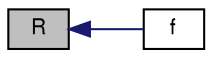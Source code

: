 digraph "R"
{
  bgcolor="transparent";
  edge [fontname="FreeSans",fontsize="10",labelfontname="FreeSans",labelfontsize="10"];
  node [fontname="FreeSans",fontsize="10",shape=record];
  rankdir="LR";
  Node1142 [label="R",height=0.2,width=0.4,color="black", fillcolor="grey75", style="filled", fontcolor="black"];
  Node1142 -> Node1143 [dir="back",color="midnightblue",fontsize="10",style="solid",fontname="FreeSans"];
  Node1143 [label="f",height=0.2,width=0.4,color="black",URL="$a30774.html#a8509709653cbdddd597a30164dfe65dc",tooltip="Return the damping function. "];
}
